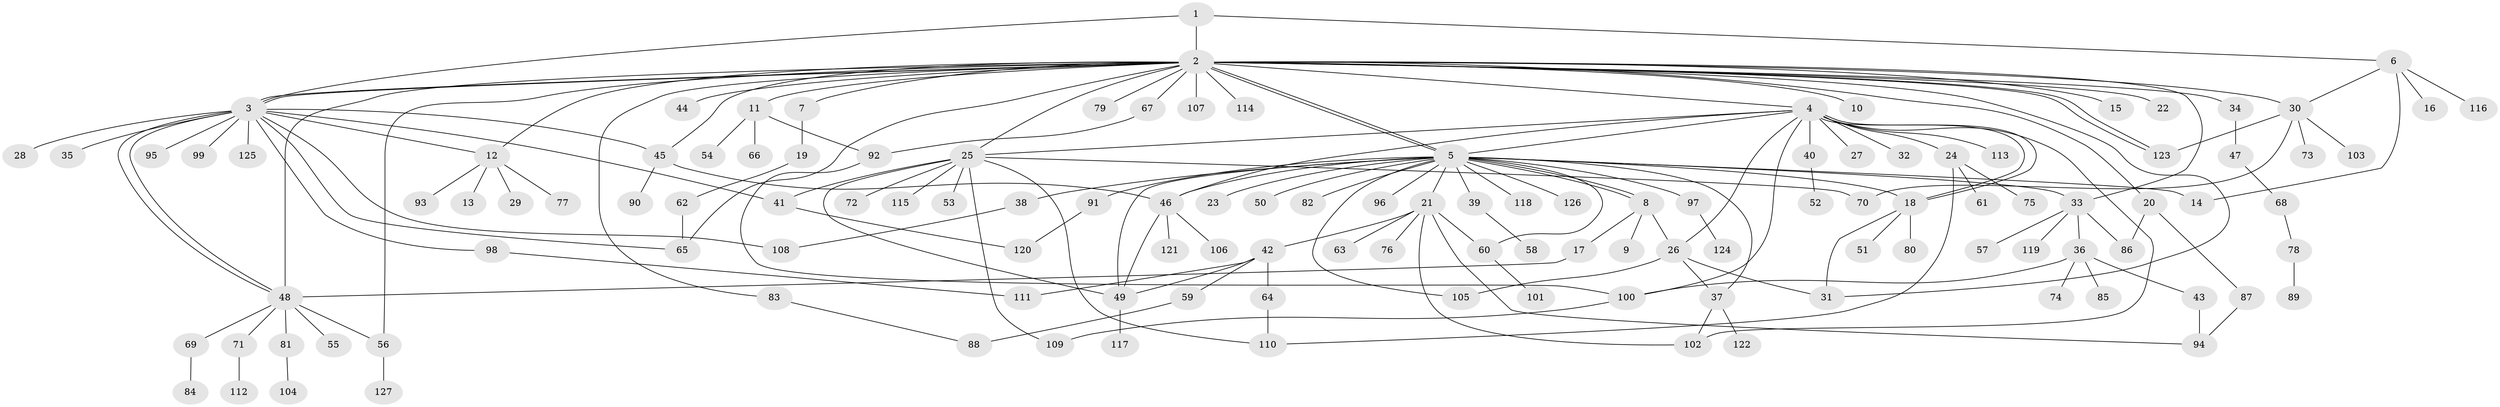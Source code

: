 // Generated by graph-tools (version 1.1) at 2025/11/02/27/25 16:11:11]
// undirected, 127 vertices, 175 edges
graph export_dot {
graph [start="1"]
  node [color=gray90,style=filled];
  1;
  2;
  3;
  4;
  5;
  6;
  7;
  8;
  9;
  10;
  11;
  12;
  13;
  14;
  15;
  16;
  17;
  18;
  19;
  20;
  21;
  22;
  23;
  24;
  25;
  26;
  27;
  28;
  29;
  30;
  31;
  32;
  33;
  34;
  35;
  36;
  37;
  38;
  39;
  40;
  41;
  42;
  43;
  44;
  45;
  46;
  47;
  48;
  49;
  50;
  51;
  52;
  53;
  54;
  55;
  56;
  57;
  58;
  59;
  60;
  61;
  62;
  63;
  64;
  65;
  66;
  67;
  68;
  69;
  70;
  71;
  72;
  73;
  74;
  75;
  76;
  77;
  78;
  79;
  80;
  81;
  82;
  83;
  84;
  85;
  86;
  87;
  88;
  89;
  90;
  91;
  92;
  93;
  94;
  95;
  96;
  97;
  98;
  99;
  100;
  101;
  102;
  103;
  104;
  105;
  106;
  107;
  108;
  109;
  110;
  111;
  112;
  113;
  114;
  115;
  116;
  117;
  118;
  119;
  120;
  121;
  122;
  123;
  124;
  125;
  126;
  127;
  1 -- 2;
  1 -- 3;
  1 -- 6;
  2 -- 3;
  2 -- 3;
  2 -- 4;
  2 -- 5;
  2 -- 5;
  2 -- 7;
  2 -- 10;
  2 -- 11;
  2 -- 12;
  2 -- 15;
  2 -- 20;
  2 -- 22;
  2 -- 25;
  2 -- 30;
  2 -- 31;
  2 -- 33;
  2 -- 34;
  2 -- 44;
  2 -- 45;
  2 -- 48;
  2 -- 56;
  2 -- 65;
  2 -- 67;
  2 -- 79;
  2 -- 83;
  2 -- 107;
  2 -- 114;
  2 -- 123;
  2 -- 123;
  3 -- 12;
  3 -- 28;
  3 -- 35;
  3 -- 41;
  3 -- 45;
  3 -- 48;
  3 -- 48;
  3 -- 65;
  3 -- 95;
  3 -- 98;
  3 -- 99;
  3 -- 108;
  3 -- 125;
  4 -- 5;
  4 -- 18;
  4 -- 18;
  4 -- 24;
  4 -- 25;
  4 -- 26;
  4 -- 27;
  4 -- 32;
  4 -- 40;
  4 -- 46;
  4 -- 100;
  4 -- 102;
  4 -- 113;
  5 -- 8;
  5 -- 8;
  5 -- 14;
  5 -- 18;
  5 -- 21;
  5 -- 23;
  5 -- 33;
  5 -- 37;
  5 -- 38;
  5 -- 39;
  5 -- 46;
  5 -- 49;
  5 -- 50;
  5 -- 60;
  5 -- 82;
  5 -- 91;
  5 -- 96;
  5 -- 97;
  5 -- 105;
  5 -- 118;
  5 -- 126;
  6 -- 14;
  6 -- 16;
  6 -- 30;
  6 -- 116;
  7 -- 19;
  8 -- 9;
  8 -- 17;
  8 -- 26;
  11 -- 54;
  11 -- 66;
  11 -- 92;
  12 -- 13;
  12 -- 29;
  12 -- 77;
  12 -- 93;
  17 -- 48;
  18 -- 31;
  18 -- 51;
  18 -- 80;
  19 -- 62;
  20 -- 86;
  20 -- 87;
  21 -- 42;
  21 -- 60;
  21 -- 63;
  21 -- 76;
  21 -- 94;
  21 -- 102;
  24 -- 61;
  24 -- 75;
  24 -- 110;
  25 -- 41;
  25 -- 49;
  25 -- 53;
  25 -- 70;
  25 -- 72;
  25 -- 109;
  25 -- 110;
  25 -- 115;
  26 -- 31;
  26 -- 37;
  26 -- 105;
  30 -- 70;
  30 -- 73;
  30 -- 103;
  30 -- 123;
  33 -- 36;
  33 -- 57;
  33 -- 86;
  33 -- 119;
  34 -- 47;
  36 -- 43;
  36 -- 74;
  36 -- 85;
  36 -- 100;
  37 -- 102;
  37 -- 122;
  38 -- 108;
  39 -- 58;
  40 -- 52;
  41 -- 120;
  42 -- 49;
  42 -- 59;
  42 -- 64;
  42 -- 111;
  43 -- 94;
  45 -- 46;
  45 -- 90;
  46 -- 49;
  46 -- 106;
  46 -- 121;
  47 -- 68;
  48 -- 55;
  48 -- 56;
  48 -- 69;
  48 -- 71;
  48 -- 81;
  49 -- 117;
  56 -- 127;
  59 -- 88;
  60 -- 101;
  62 -- 65;
  64 -- 110;
  67 -- 92;
  68 -- 78;
  69 -- 84;
  71 -- 112;
  78 -- 89;
  81 -- 104;
  83 -- 88;
  87 -- 94;
  91 -- 120;
  92 -- 100;
  97 -- 124;
  98 -- 111;
  100 -- 109;
}
